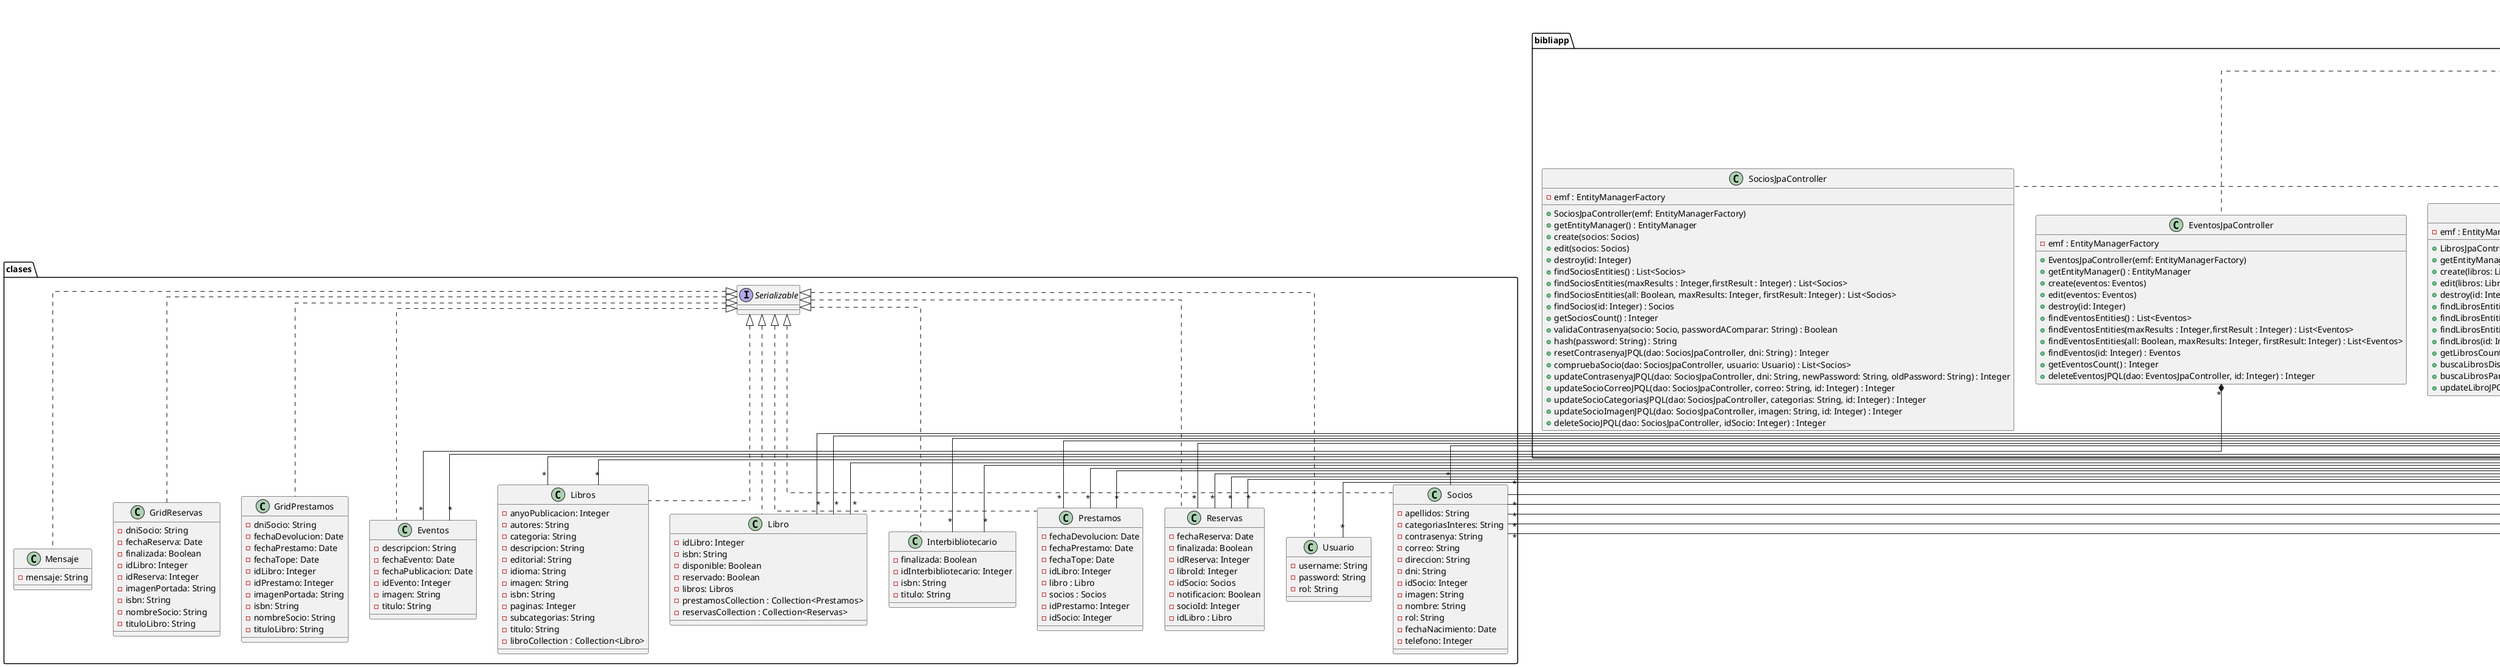 @startuml ApiREST
skinparam linetype ortho
package clases{
    class Eventos implements Serializable{
        - descripcion: String
        - fechaEvento: Date
        - fechaPublicacion: Date
        - idEvento: Integer
        - imagen: String
        - titulo: String
    }
    class GridPrestamos implements Serializable{
        - dniSocio: String
        - fechaDevolucion: Date
        - fechaPrestamo: Date
        - fechaTope: Date
        - idLibro: Integer
        - idPrestamo: Integer
        - imagenPortada: String
        - isbn: String
        - nombreSocio: String
        - tituloLibro: String
    }
    class GridReservas implements Serializable{
        - dniSocio: String
        - fechaReserva: Date
        - finalizada: Boolean
        - idLibro: Integer
        - idReserva: Integer
        - imagenPortada: String
        - isbn: String
        - nombreSocio: String
        - tituloLibro: String
    }
    class Interbibliotecario implements Serializable{
        - finalizada: Boolean
        - idInterbibliotecario: Integer
        - isbn: String
        - titulo: String
    }
    class Libro implements Serializable{
        - idLibro: Integer
        - isbn: String
        - disponible: Boolean
        - reservado: Boolean
        - libros: Libros
        - prestamosCollection : Collection<Prestamos>
        - reservasCollection : Collection<Reservas>
    }
    class Libros implements Serializable{
        - anyoPublicacion: Integer
        - autores: String
        - categoria: String
        - descripcion: String
        - editorial: String
        - idioma: String
        - imagen: String
        - isbn: String
        - paginas: Integer
        - subcategorias: String
        - titulo: String
        - libroCollection : Collection<Libro>
    }
    class Mensaje implements Serializable{
        - mensaje: String
    }
    class Prestamos implements Serializable{
        - fechaDevolucion: Date
        - fechaPrestamo: Date
        - fechaTope: Date
        - idLibro: Integer
        - libro : Libro
        - socios : Socios
        - idPrestamo: Integer
        - idSocio: Integer
    }

    class Reservas implements Serializable{
        - fechaReserva: Date
        - finalizada: Boolean
        - idReserva: Integer
        - libroId: Integer
        - idSocio: Socios
        - notificacion: Boolean
        - socioId: Integer
        - idLibro : Libro
    }
    class Socios implements Serializable{
        - apellidos: String
        - categoriasInteres: String
        - contrasenya: String
        - correo: String
        - direccion: String
        - dni: String
        - idSocio: Integer
        - imagen: String
        - nombre: String
        - rol: String
        - fechaNacimiento: Date
        - telefono: Integer
    }

    class Usuario implements Serializable{
        - username: String
        - password: String
        - rol: String
    }
}
package utils{
    class DateConverter{
        + StringToDate(strFecha : String) : Date
        + DateToString(strFecha : Date) : String
    }
    class JWT_Util{
        - SECRET_KEY : String
        + validateJWT(token: String, request: HttpServletRequest) : JsonObject
        + getData(token : String, request: HttpServletRequest) : Response
        + validaSocio(token : String, request: HttpServletRequest) : Boolean
        + validaTrabajador(token : String, request: HttpServletRequest) : Boolean
    }
}
package bibliapp{
    class EventosJpaController implements Serializable{
        + EventosJpaController(emf: EntityManagerFactory)
        - emf : EntityManagerFactory
        + getEntityManager() : EntityManager
        + create(eventos: Eventos)
        + edit(eventos: Eventos)
        + destroy(id: Integer)
        + findEventosEntities() : List<Eventos>
        + findEventosEntities(maxResults : Integer,firstResult : Integer) : List<Eventos>
        + findEventosEntities(all: Boolean, maxResults: Integer, firstResult: Integer) : List<Eventos>
        + findEventos(id: Integer) : Eventos
        + getEventosCount() : Integer
        + deleteEventosJPQL(dao: EventosJpaController, id: Integer) : Integer
    }
    class InterbibliotecarioJpaController implements Serializable{
        + InterbibliotecarioJpaController(emf: EntityManagerFactory)
        - emf : EntityManagerFactory
        + getEntityManager() : EntityManager
        + create(interbibliotecario: Interbibliotecario)
        + edit(interbibliotecario: Interbibliotecario)
        + destroy(id: Integer)
        + findInterbibliotecarioEntities() : List<Interbibliotecario>
        + findInterbibliotecarioEntities(maxResults : Integer,firstResult : Integer) : List<Interbibliotecario>
        + findInterbibliotecarioEntities(all: Boolean, maxResults: Integer, firstResult: Integer) : List<Interbibliotecario>
        + findInterbibliotecario(id: Integer) : Interbibliotecario
        + getInterbibliotecarioCount() : Integer
    }
    class LibroJpaController implements Serializable{
        + LibroJpaController(emf: EntityManagerFactory)
        - emf : EntityManagerFactory
        + getEntityManager() : EntityManager
        + create(libro: Libro)
        + edit(libro: Libro)
        + destroy(id: Integer)
        + findLibroEntities() : List<Libro>
        + findLibroEntities(maxResults : Integer,firstResult : Integer) : List<Libro>
        + findLibroEntities(all: Boolean, maxResults: Integer, firstResult: Integer) : List<Libro>
        + findLibro(id: Integer) : Libro
        + getLibroCount() : Integer
        + getLibroPorISBNNamedQuery(dao: LibroJpaController, isbn: String) : List<Libro>
        + getLibrosDisponiblesPrestamoPorISBNNamedQuery(dao: LibroJpaController, isbn: String) : List<Libro>
        + getLibrosReservadosPorISBNNamedQuery(dao: LibroJpaController, isbn: String) : List<Libro>
        + getLibroDisponibleReservaPorISBNNamedQuery(dao: LibroJpaController, isbn: String) : List<Libro>
        + getLibroDisponiblePrestamoPorISBNNamedQuery(dao: LibroJpaController, isbn: String) : List<Libro>
        + reservaLibro(dao: LibroJpaController, isbn: String, idLibro : Integer) : Integer
        + libroEnPrestamo(dao: LibroJpaController, isbn: String, idLibro : Integer) : Integer
        + getLibroDisponibleParaEliminarISBNNamedQuery(dao: LibroJpaController, isbn: String) : Libro
        + eliminaUnidadesLibros(dao: LibroJpaController, isbn: String) : Integer
        + eliminaUnidadLibros(dao: LibroJpaController, idLibro: Integer) : Integer
        + existeLibroPorISBNNamedQuery(dao: LibroJpaController, isbn: String) : List<Libro>
        + existeLibroPorISBNNamedQuery(dao: LibroJpaController, isbn: String) : List<Libro>
    }
    class LibrosJpaController implements Serializable{
        + LibrosJpaController(emf: EntityManagerFactory)
        - emf : EntityManagerFactory
        + getEntityManager() : EntityManager
        + create(libros: Libros)
        + edit(libros: Libros)
        + destroy(id: Integer)
        + findLibrosEntities() : List<Libros>
        + findLibrosEntities(maxResults : Integer,firstResult : Integer) : List<Libros>
        + findLibrosEntities(all: Boolean, maxResults: Integer, firstResult: Integer) : List<Libros>
        + findLibros(id: Integer) : Libros
        + getLibrosCount() : Integer
        + buscaLibrosDisponibles(dao: LibrosJpaController) : List<Libros>
        + buscaLibrosParaReservar(dao: LibrosJpaController) : List<Libros>
        + updateLibroJPQL(dao: LibrosJpaController, isbn: String, libroAActualizar: Libros) : Integer
    }
    class PrestamosJpaController implements Serializable{
        + PrestamosJpaController(emf: EntityManagerFactory)
        - emf : EntityManagerFactory
        + getEntityManager() : EntityManager
        + create(prestamos: Prestamos)
        + edit(prestamos: Prestamos)
        + destroy(id: Integer)
        + findPrestamosEntities() : List<Prestamos>
        + findPrestamosEntities(maxResults : Integer,firstResult : Integer) : List<Prestamos>
        + findPrestamosEntities(all: Boolean, maxResults: Integer, firstResult: Integer) : List<Prestamos>
        + findPrestamos(id: Integer) : Prestamos
        + getPrestamosCount() : Integer
        + eliminaPrestamo(dao: PrestamosJpaController, id: Integer) : Integer
        + prestamoNoFinalizadoJPQL(dao: PrestamosJpaController) : List<Prestamos>
        + prestamoNoFinalizadoPorFechaJPQL(dao: PrestamosJpaController, fecha: String) : List<Prestamos>
        + buscaPrestamoPorSocioJPQL(dao: PrestamosJpaController, idSocio: Integer) : List<Prestamos>
        + updateLibroJPQL(dao: PrestamosJpaController, isbn: String, libroAActualizar: Prestamos) : List<Prestamos>
    }
    class ReservasJpaController implements Serializable{
        + ReservasJpaController(emf: EntityManagerFactory)
        - emf : EntityManagerFactory
        + getEntityManager() : EntityManager
        + create(reservas: Reservas)
        + edit(reservas: Reservas)
        + destroy(id: Integer)
        + findReservasEntities() : List<Reservas>
        + findReservasEntities(maxResults : Integer,firstResult : Integer) : List<Reservas>
        + findReservasEntities(all: Boolean, maxResults: Integer, firstResult: Integer) : List<Reservas>
        + findReservas(id: Integer) : Reservas
        + getReservasCount() : Integer
        + buscaReservasNoFinalizadasPorSocioJPQL(dao: ReservasJpaController, idSocio: Integer) : List<Reservas>
        + quitaNotificationJPQL(dao: ReservasJpaController, idReserva: Integer) : Integer
        + poneNotificationJPQL(dao: ReservasJpaController, idReserva: Integer) : Integer
        + buscaReservasPorSocioJPQL(dao: ReservasJpaController, idSocio: Integer) : List<Reservas>
    }
    class SociosJpaController implements Serializable{
        + SociosJpaController(emf: EntityManagerFactory)
        - emf : EntityManagerFactory
        + getEntityManager() : EntityManager
        + create(socios: Socios)
        + edit(socios: Socios)
        + destroy(id: Integer)
        + findSociosEntities() : List<Socios>
        + findSociosEntities(maxResults : Integer,firstResult : Integer) : List<Socios>
        + findSociosEntities(all: Boolean, maxResults: Integer, firstResult: Integer) : List<Socios>
        + findSocios(id: Integer) : Socios
        + getSociosCount() : Integer
        + validaContrasenya(socio: Socio, passwordAComparar: String) : Boolean
        + hash(password: String) : String
        + resetContrasenyaJPQL(dao: SociosJpaController, dni: String) : Integer
        + compruebaSocio(dao: SociosJpaController, usuario: Usuario) : List<Socios>
        + updateContrasenyaJPQL(dao: SociosJpaController, dni: String, newPassword: String, oldPassword: String) : Integer
        + updateSocioCorreoJPQL(dao: SociosJpaController, correo: String, id: Integer) : Integer
        + updateSocioCategoriasJPQL(dao: SociosJpaController, categorias: String, id: Integer) : Integer
        + updateSocioImagenJPQL(dao: SociosJpaController, imagen: String, id: Integer) : Integer
        + deleteSocioJPQL(dao: SociosJpaController, idSocio: Integer) : Integer
    }
}
package apirest{
    class ApplicationConfig extends Application{
        + getClasses(): Set<Class<?>>
        - addRestResourceClasses(resources: Set<Class<?>>)
    }
    class ServiceRESTAuthJWT{
        - httpRequest: HttpServletRequest
        - SECRET_KEY: String
        - APPNAME: String
        - ISSUER: String
        - EXPIRATION_MINUTES: Integer
        - PERSISTENCE_UNIT: String
        - context: UriInfo
        + getSession(): Response
        + getData(): Response
        + validar(usuario: Usuario): Response
        + postLogout(): Response
        + postDestroy(): Response
        + getText(token: String): Response
    }
    class ServiceRESTEventos{
        - httpRequest: HttpServletRequest
        - PERSISTENCE_UNIT: String
        - context: UriInfo
        + getSession(): Response
        + getAll(): Response
        + putEvento(eventoAEditar: Eventos, token: String): Response
        + postEvento(eventoAEditar: Eventos, token: String): Response
        + deleteEvento(idEvento: Integer, token: String): Response
        + getEventoDestacado(fecha: Srting): Response
    }
    class ServiceRESTInterbibliotecario{
        - httpRequest: HttpServletRequest
        - PERSISTENCE_UNIT: String
        - context: UriInfo
        + getSession(): Response
        + getAll(token: String): Response
        + creaInterbibliotecario(prestamoACrear: Interbibliotecario, token: String): Response
        + editaInterbibliotecario(prestamoACrear: Interbibliotecario, token: String): Response
        + deleteInterbibliotecario(id: Integer, token: String): Response
    }
    class ServiceRESTLibro{
        - httpRequest: HttpServletRequest
        - PERSISTENCE_UNIT: String
        - context: UriInfo
        + getAll(): Response
        + getAllPorId(isbn: String): Response
        + getDisponiblesPrestamoPorId(isbn: String): Response
        + getUdLibroIsbn(isbn: String): Response
        + getLibroDisponibleBorrar(isbn: String): Response
        + getReservadosPrestamoPorId(isbn: String): Response
        + getLibroReservaPorISBN(isbn: String): Response
        + getLibroPrestamoPorISBN(isbn: String): Response
        + marcaDisponible(id: Integer): Response
        + marcaReservaDisponible(id: Integer): Response
        + marcaReservaNoDisponible(id: Integer): Response
        + marcaNoDisponible(id: Integer): Response
        + finalizaReserva(id: Integer, token: String): Response
        + postLibro(isbn: String, token: String): Response
        + putLibro(libroAEditar: Libro, token: String): Response
        + eliminaUnidadLibroPorISBN(isbn: String, token: String): Response
        + eliminaLibroPorISBN(isbn: String, token: String): Response
        + eliminaLibro(id: Integer, token: String): Response
    }
    class ServiceRESTLibros{
        - httpRequest: HttpServletRequest
        - PERSISTENCE_UNIT: String
        - context: UriInfo
        + getAll(): Response
        + getAllId(id: Integer): Response
        + getSession(): Response
        + getLibroIsbn(isbn: String): Response
        + getLibroTodo(palabra: String): Response
        + getLibroTitulo(titulo: String): Response
        + getLibroAutores(autores: String): Response
        + getLibroEditorial(editorial: String): Response
        + getLibroAnyoPublicacion(anyo: Integer): Response
        + getLibroCategorias(categoria: String): Response
        + getLibrosDisponiblesPalabra(palabra: String): Response
        + getLibrosDisponibles(): Response
        + getLibrosDisponiblesReservar(): Response
        + putLibro(libroAEditar: Libros, token: String): Response
        + postLibro(libroACrear: Libros, token: String): Response
        + deleteLibro(isbn: String, token: String): Response
    }
    class ServiceRESTPrestamos{
        - httpRequest: HttpServletRequest
        - PERSISTENCE_UNIT: String
        - context: UriInfo
        + getAll(token: String): Response
        + getAllGrid(token: String): Response
        + getSession(): Response
        + getNoFinalizados(token: String): Response
        + getPrestamosSocio(token: String, idSocio: String): Response
        + getPrestamosNoFinalizadoSocio(token: String, idSocio: String): Response
        + postPrestamo(prestamo: Prestamo, token: String, idSocio: String, idLibro: Integer): Response
        + finalizaPrestamo(idPrestamo: Integer, token: String): Response
    }
    class ServiceRESTReservas{
        - httpRequest: HttpServletRequest
        - PERSISTENCE_UNIT: String
        - context: UriInfo
        + getAll(token: String): Response
        + getAllGrid(token: String): Response
        + getSession(): Response
        + getReservaSocio(token: String, idSocio: String): Response
        + getNoFinalizada(token: String, idSocio: String): Response
        + putReservas(reservaAEditar: Reservas, idSocio: String): Response
        + quitaNotificacionReserva(reservaAEditar: Reservas, idReserva: String): Response
        + poneNotificacionReserva(reservaAEditar: Reservas, idReserva: String): Response
        + postReservasPath(reservaAEditar: Reservas,idSocio: Integer, idLibro: Integer, idReserva: String): Response
        + postReservas(reservaAEditar: Reservas, token: String): Response
        + finalizaReserva(idReserva: Integer, idLibro: Integer, token: String): Response
        + finalizaReserva(idReserva: Integer, token: String): Response
    }
    class ServiceRESTSocios{
        - httpRequest: HttpServletRequest
        - PERSISTENCE_UNIT: String
        - context: UriInfo
        + getAllSocios(token: String): Response
        + getSocioId(token: String, id: Integer): Response
        + getSocioDni(token: String, dni: String): Response
        + postSocio(token: String, socio: Socios): Response
        + putSocio(token: String, socio: Socios): Response
        + reseteaPassword(token: String, idSocio: Integer): Response
        + putContrasenya(token: String, dni: String, newPass: String, oldPass: String): Response
        + putEmail(token: String, correo: String): Response
        + putCategorias(token: String, categorias: String, id: Integer): Response
        + putImagen(token: String, imagen: String, id: Integer): Response
        + deleteSocio(token: String, id: Integer): Response
    }
}

ServiceRESTSocios "*" *-d- "*" Socios 
ServiceRESTSocios "1" *-u- "*" JWT_Util 
ServiceRESTPrestamos "*" *-d- "*" Prestamos
ServiceRESTPrestamos "1" *-u- "*" JWT_Util 
ServiceRESTReservas "*" *-d- "*" Reservas 
ServiceRESTReservas "1" *-u-"*" JWT_Util 
ServiceRESTLibros "*" *-d- "*" Libros 
ServiceRESTLibros "1" *-d- "*" JWT_Util 
ServiceRESTLibro "*" *-d- "*" Libro
ServiceRESTLibro "1" *-u- "*" JWT_Util
ServiceRESTAuthJWT "1" *-u- "*" JWT_Util
ServiceRESTAuthJWT "1" *-d- "*" Usuario
ServiceRESTAuthJWT "1" *-d- "*" Socios
ServiceRESTEventos "*" *-d- "*" Eventos
ServiceRESTEventos "*" *-u- "*" JWT_Util
ServiceRESTInterbibliotecario "*" *-d- "*" Interbibliotecario
ReservasJpaController "*" *-d- "*" Reservas
ReservasJpaController "*" *-d- "*" Socios
InterbibliotecarioJpaController "*" *-d- "*" Interbibliotecario
EventosJpaController "*" *-d- "*" Eventos
LibroJpaController "*" *-d- "*" Libro
LibrosJpaController "*" *-d- "*" Libros
LibrosJpaController "*" *-d- "*" Libro
LibroJpaController "*" *-d- "*" Socios
LibroJpaController "*" *-d- "*" Prestamos
LibroJpaController "*" *-d- "*" Reservas
PrestamosJpaController "*" *-d- "*" Prestamos
PrestamosJpaController "*" *-d- "*" Socios
ReservasJpaController "*" *-d- "*" Socios
ReservasJpaController "*" *-d- "*" Reservas
@enduml